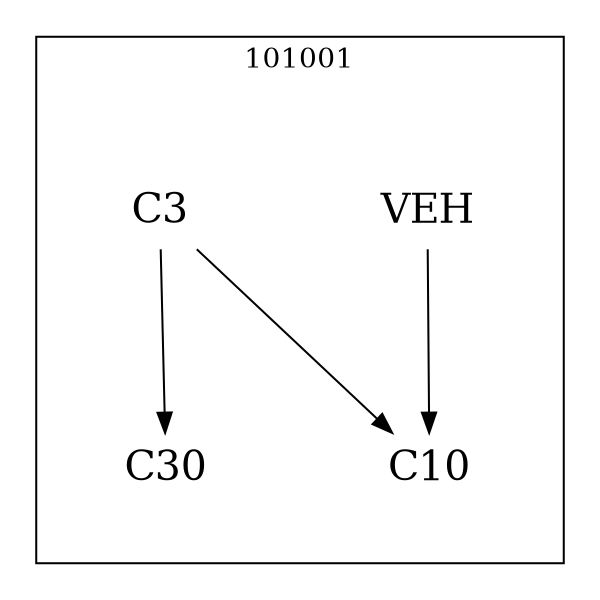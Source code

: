 strict digraph DAGS {
	size = "4,4!" ; ratio ="fill"; subgraph cluster_0{
			labeldoc = "t";
			label = "101001";node	[label= VEH, shape = plaintext, fontsize=20] VEH;node	[label= C3, shape = plaintext, fontsize=20] C3;node	[label= C10, shape = plaintext, fontsize=20] C10;node	[label= C30, shape = plaintext, fontsize=20] C30;
VEH->C10;
C3->C10;
C3->C30;
	}}